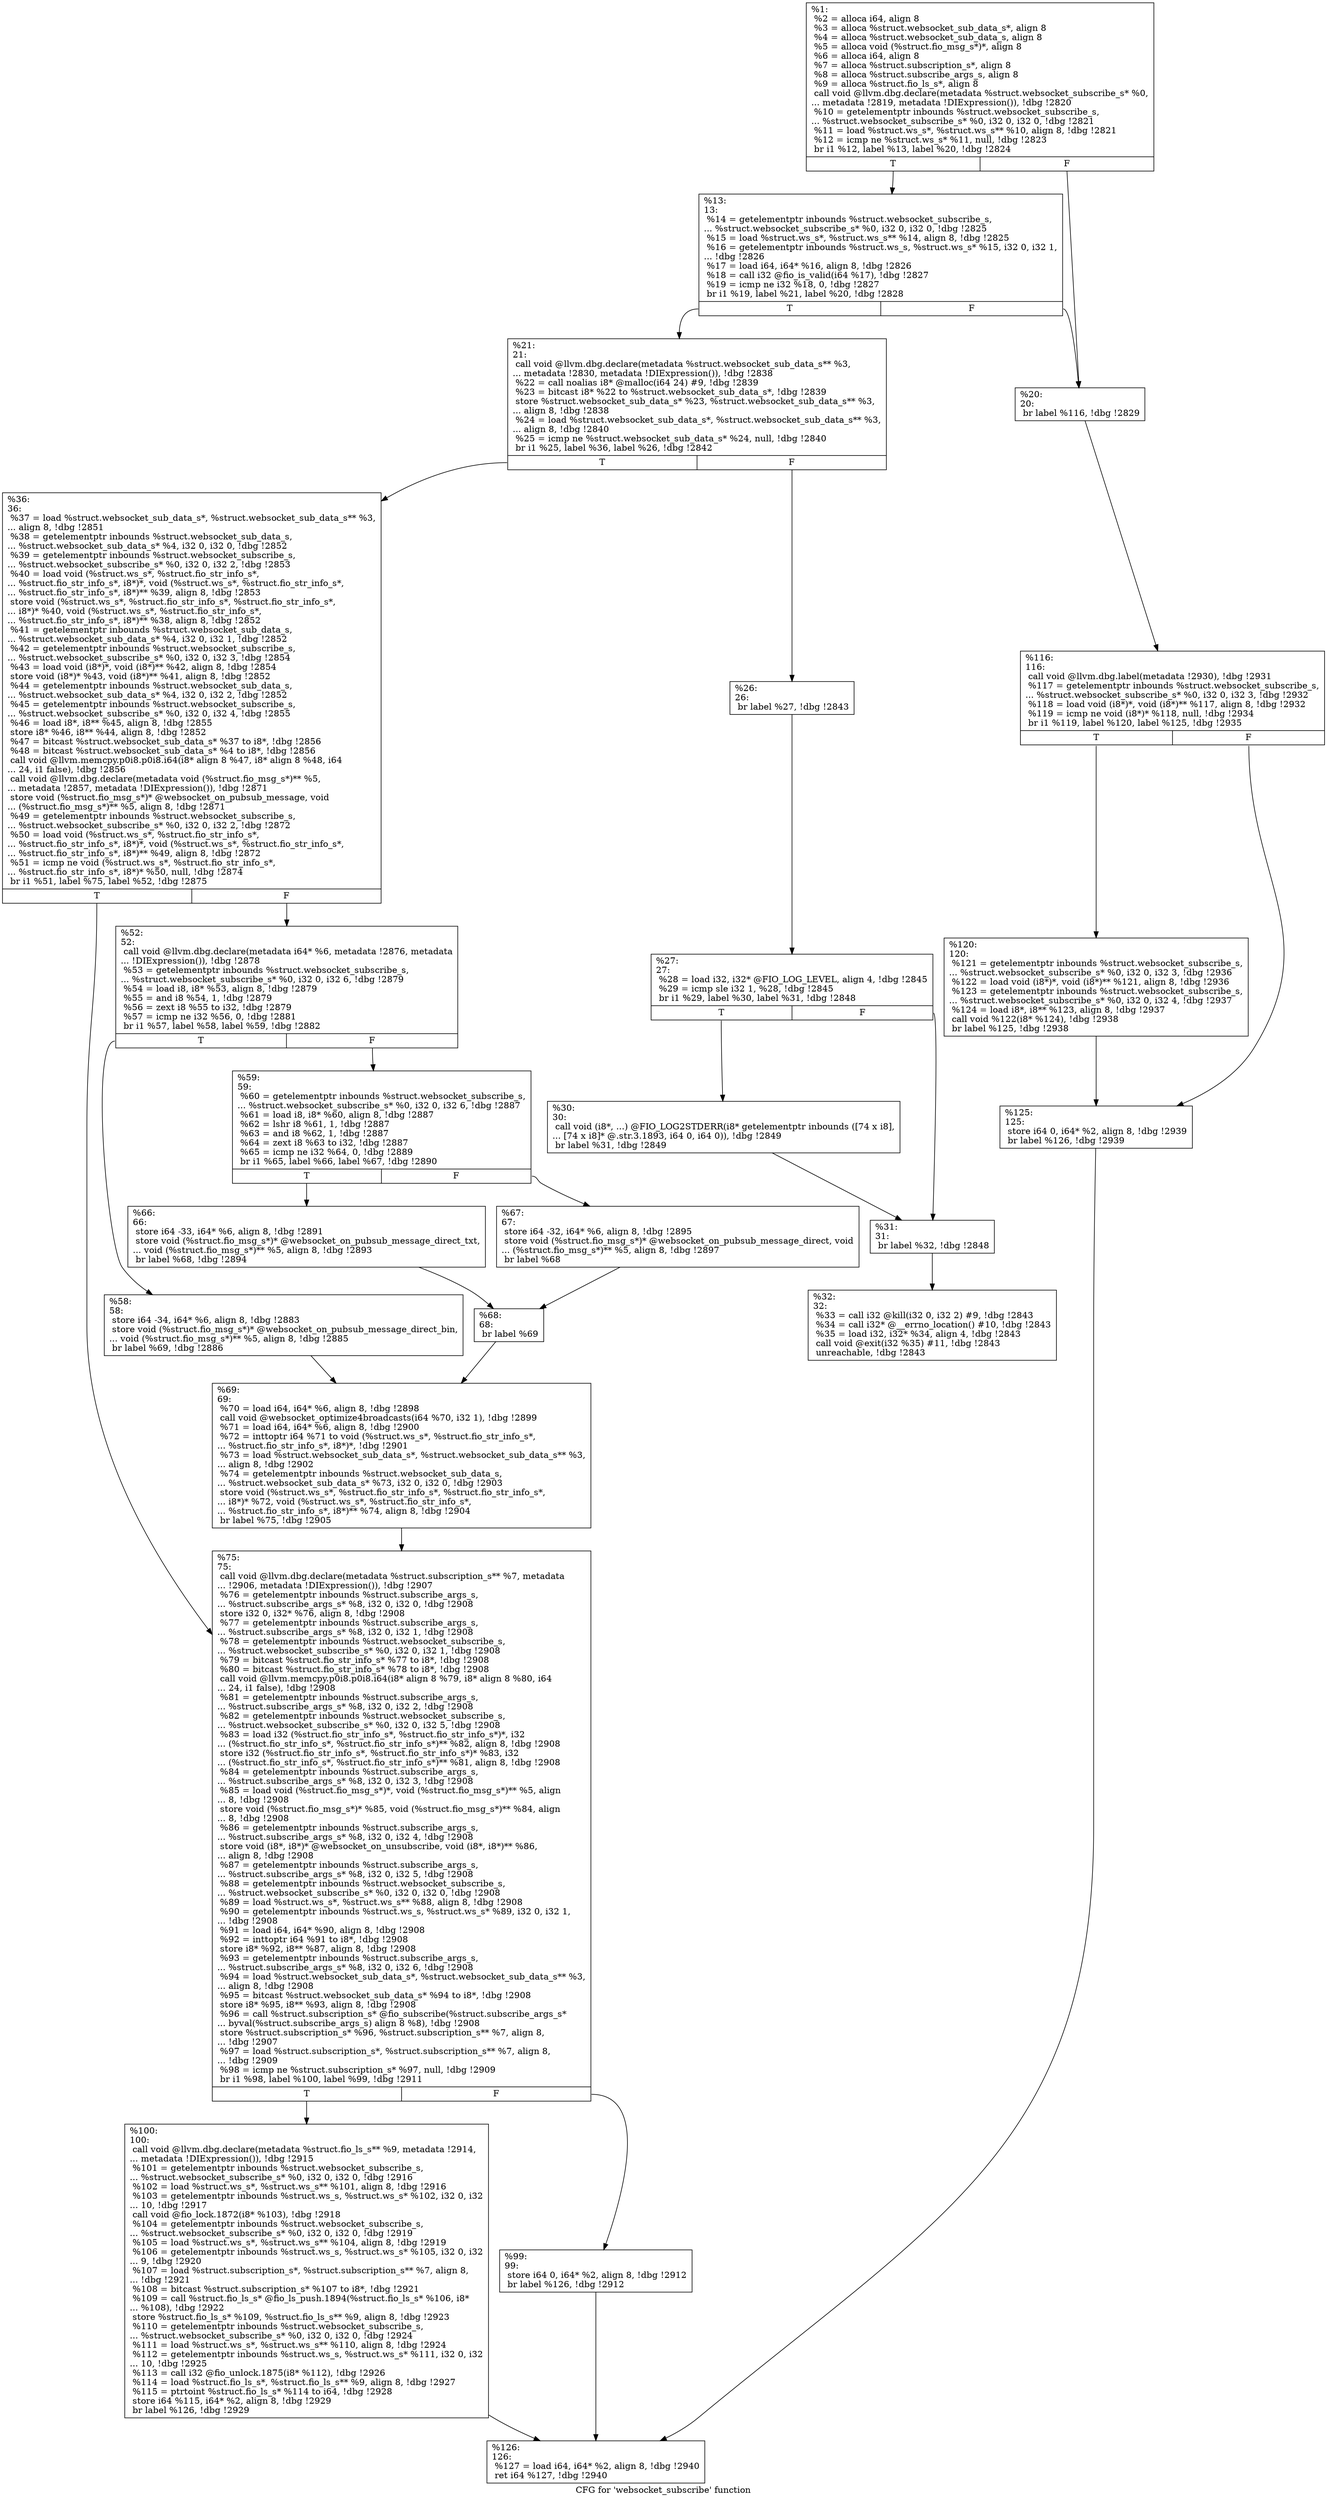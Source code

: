 digraph "CFG for 'websocket_subscribe' function" {
	label="CFG for 'websocket_subscribe' function";

	Node0x556851ed5970 [shape=record,label="{%1:\l  %2 = alloca i64, align 8\l  %3 = alloca %struct.websocket_sub_data_s*, align 8\l  %4 = alloca %struct.websocket_sub_data_s, align 8\l  %5 = alloca void (%struct.fio_msg_s*)*, align 8\l  %6 = alloca i64, align 8\l  %7 = alloca %struct.subscription_s*, align 8\l  %8 = alloca %struct.subscribe_args_s, align 8\l  %9 = alloca %struct.fio_ls_s*, align 8\l  call void @llvm.dbg.declare(metadata %struct.websocket_subscribe_s* %0,\l... metadata !2819, metadata !DIExpression()), !dbg !2820\l  %10 = getelementptr inbounds %struct.websocket_subscribe_s,\l... %struct.websocket_subscribe_s* %0, i32 0, i32 0, !dbg !2821\l  %11 = load %struct.ws_s*, %struct.ws_s** %10, align 8, !dbg !2821\l  %12 = icmp ne %struct.ws_s* %11, null, !dbg !2823\l  br i1 %12, label %13, label %20, !dbg !2824\l|{<s0>T|<s1>F}}"];
	Node0x556851ed5970:s0 -> Node0x556851ed5ac0;
	Node0x556851ed5970:s1 -> Node0x556851ed5b10;
	Node0x556851ed5ac0 [shape=record,label="{%13:\l13:                                               \l  %14 = getelementptr inbounds %struct.websocket_subscribe_s,\l... %struct.websocket_subscribe_s* %0, i32 0, i32 0, !dbg !2825\l  %15 = load %struct.ws_s*, %struct.ws_s** %14, align 8, !dbg !2825\l  %16 = getelementptr inbounds %struct.ws_s, %struct.ws_s* %15, i32 0, i32 1,\l... !dbg !2826\l  %17 = load i64, i64* %16, align 8, !dbg !2826\l  %18 = call i32 @fio_is_valid(i64 %17), !dbg !2827\l  %19 = icmp ne i32 %18, 0, !dbg !2827\l  br i1 %19, label %21, label %20, !dbg !2828\l|{<s0>T|<s1>F}}"];
	Node0x556851ed5ac0:s0 -> Node0x556851ed5b60;
	Node0x556851ed5ac0:s1 -> Node0x556851ed5b10;
	Node0x556851ed5b10 [shape=record,label="{%20:\l20:                                               \l  br label %116, !dbg !2829\l}"];
	Node0x556851ed5b10 -> Node0x556851ed60b0;
	Node0x556851ed5b60 [shape=record,label="{%21:\l21:                                               \l  call void @llvm.dbg.declare(metadata %struct.websocket_sub_data_s** %3,\l... metadata !2830, metadata !DIExpression()), !dbg !2838\l  %22 = call noalias i8* @malloc(i64 24) #9, !dbg !2839\l  %23 = bitcast i8* %22 to %struct.websocket_sub_data_s*, !dbg !2839\l  store %struct.websocket_sub_data_s* %23, %struct.websocket_sub_data_s** %3,\l... align 8, !dbg !2838\l  %24 = load %struct.websocket_sub_data_s*, %struct.websocket_sub_data_s** %3,\l... align 8, !dbg !2840\l  %25 = icmp ne %struct.websocket_sub_data_s* %24, null, !dbg !2840\l  br i1 %25, label %36, label %26, !dbg !2842\l|{<s0>T|<s1>F}}"];
	Node0x556851ed5b60:s0 -> Node0x556851ed5d40;
	Node0x556851ed5b60:s1 -> Node0x556851ed5bb0;
	Node0x556851ed5bb0 [shape=record,label="{%26:\l26:                                               \l  br label %27, !dbg !2843\l}"];
	Node0x556851ed5bb0 -> Node0x556851ed5c00;
	Node0x556851ed5c00 [shape=record,label="{%27:\l27:                                               \l  %28 = load i32, i32* @FIO_LOG_LEVEL, align 4, !dbg !2845\l  %29 = icmp sle i32 1, %28, !dbg !2845\l  br i1 %29, label %30, label %31, !dbg !2848\l|{<s0>T|<s1>F}}"];
	Node0x556851ed5c00:s0 -> Node0x556851ed5c50;
	Node0x556851ed5c00:s1 -> Node0x556851ed5ca0;
	Node0x556851ed5c50 [shape=record,label="{%30:\l30:                                               \l  call void (i8*, ...) @FIO_LOG2STDERR(i8* getelementptr inbounds ([74 x i8],\l... [74 x i8]* @.str.3.1893, i64 0, i64 0)), !dbg !2849\l  br label %31, !dbg !2849\l}"];
	Node0x556851ed5c50 -> Node0x556851ed5ca0;
	Node0x556851ed5ca0 [shape=record,label="{%31:\l31:                                               \l  br label %32, !dbg !2848\l}"];
	Node0x556851ed5ca0 -> Node0x556851ed5cf0;
	Node0x556851ed5cf0 [shape=record,label="{%32:\l32:                                               \l  %33 = call i32 @kill(i32 0, i32 2) #9, !dbg !2843\l  %34 = call i32* @__errno_location() #10, !dbg !2843\l  %35 = load i32, i32* %34, align 4, !dbg !2843\l  call void @exit(i32 %35) #11, !dbg !2843\l  unreachable, !dbg !2843\l}"];
	Node0x556851ed5d40 [shape=record,label="{%36:\l36:                                               \l  %37 = load %struct.websocket_sub_data_s*, %struct.websocket_sub_data_s** %3,\l... align 8, !dbg !2851\l  %38 = getelementptr inbounds %struct.websocket_sub_data_s,\l... %struct.websocket_sub_data_s* %4, i32 0, i32 0, !dbg !2852\l  %39 = getelementptr inbounds %struct.websocket_subscribe_s,\l... %struct.websocket_subscribe_s* %0, i32 0, i32 2, !dbg !2853\l  %40 = load void (%struct.ws_s*, %struct.fio_str_info_s*,\l... %struct.fio_str_info_s*, i8*)*, void (%struct.ws_s*, %struct.fio_str_info_s*,\l... %struct.fio_str_info_s*, i8*)** %39, align 8, !dbg !2853\l  store void (%struct.ws_s*, %struct.fio_str_info_s*, %struct.fio_str_info_s*,\l... i8*)* %40, void (%struct.ws_s*, %struct.fio_str_info_s*,\l... %struct.fio_str_info_s*, i8*)** %38, align 8, !dbg !2852\l  %41 = getelementptr inbounds %struct.websocket_sub_data_s,\l... %struct.websocket_sub_data_s* %4, i32 0, i32 1, !dbg !2852\l  %42 = getelementptr inbounds %struct.websocket_subscribe_s,\l... %struct.websocket_subscribe_s* %0, i32 0, i32 3, !dbg !2854\l  %43 = load void (i8*)*, void (i8*)** %42, align 8, !dbg !2854\l  store void (i8*)* %43, void (i8*)** %41, align 8, !dbg !2852\l  %44 = getelementptr inbounds %struct.websocket_sub_data_s,\l... %struct.websocket_sub_data_s* %4, i32 0, i32 2, !dbg !2852\l  %45 = getelementptr inbounds %struct.websocket_subscribe_s,\l... %struct.websocket_subscribe_s* %0, i32 0, i32 4, !dbg !2855\l  %46 = load i8*, i8** %45, align 8, !dbg !2855\l  store i8* %46, i8** %44, align 8, !dbg !2852\l  %47 = bitcast %struct.websocket_sub_data_s* %37 to i8*, !dbg !2856\l  %48 = bitcast %struct.websocket_sub_data_s* %4 to i8*, !dbg !2856\l  call void @llvm.memcpy.p0i8.p0i8.i64(i8* align 8 %47, i8* align 8 %48, i64\l... 24, i1 false), !dbg !2856\l  call void @llvm.dbg.declare(metadata void (%struct.fio_msg_s*)** %5,\l... metadata !2857, metadata !DIExpression()), !dbg !2871\l  store void (%struct.fio_msg_s*)* @websocket_on_pubsub_message, void\l... (%struct.fio_msg_s*)** %5, align 8, !dbg !2871\l  %49 = getelementptr inbounds %struct.websocket_subscribe_s,\l... %struct.websocket_subscribe_s* %0, i32 0, i32 2, !dbg !2872\l  %50 = load void (%struct.ws_s*, %struct.fio_str_info_s*,\l... %struct.fio_str_info_s*, i8*)*, void (%struct.ws_s*, %struct.fio_str_info_s*,\l... %struct.fio_str_info_s*, i8*)** %49, align 8, !dbg !2872\l  %51 = icmp ne void (%struct.ws_s*, %struct.fio_str_info_s*,\l... %struct.fio_str_info_s*, i8*)* %50, null, !dbg !2874\l  br i1 %51, label %75, label %52, !dbg !2875\l|{<s0>T|<s1>F}}"];
	Node0x556851ed5d40:s0 -> Node0x556851ed5fc0;
	Node0x556851ed5d40:s1 -> Node0x556851ed5d90;
	Node0x556851ed5d90 [shape=record,label="{%52:\l52:                                               \l  call void @llvm.dbg.declare(metadata i64* %6, metadata !2876, metadata\l... !DIExpression()), !dbg !2878\l  %53 = getelementptr inbounds %struct.websocket_subscribe_s,\l... %struct.websocket_subscribe_s* %0, i32 0, i32 6, !dbg !2879\l  %54 = load i8, i8* %53, align 8, !dbg !2879\l  %55 = and i8 %54, 1, !dbg !2879\l  %56 = zext i8 %55 to i32, !dbg !2879\l  %57 = icmp ne i32 %56, 0, !dbg !2881\l  br i1 %57, label %58, label %59, !dbg !2882\l|{<s0>T|<s1>F}}"];
	Node0x556851ed5d90:s0 -> Node0x556851ed5de0;
	Node0x556851ed5d90:s1 -> Node0x556851ed5e30;
	Node0x556851ed5de0 [shape=record,label="{%58:\l58:                                               \l  store i64 -34, i64* %6, align 8, !dbg !2883\l  store void (%struct.fio_msg_s*)* @websocket_on_pubsub_message_direct_bin,\l... void (%struct.fio_msg_s*)** %5, align 8, !dbg !2885\l  br label %69, !dbg !2886\l}"];
	Node0x556851ed5de0 -> Node0x556851ed5f70;
	Node0x556851ed5e30 [shape=record,label="{%59:\l59:                                               \l  %60 = getelementptr inbounds %struct.websocket_subscribe_s,\l... %struct.websocket_subscribe_s* %0, i32 0, i32 6, !dbg !2887\l  %61 = load i8, i8* %60, align 8, !dbg !2887\l  %62 = lshr i8 %61, 1, !dbg !2887\l  %63 = and i8 %62, 1, !dbg !2887\l  %64 = zext i8 %63 to i32, !dbg !2887\l  %65 = icmp ne i32 %64, 0, !dbg !2889\l  br i1 %65, label %66, label %67, !dbg !2890\l|{<s0>T|<s1>F}}"];
	Node0x556851ed5e30:s0 -> Node0x556851ed5e80;
	Node0x556851ed5e30:s1 -> Node0x556851ed5ed0;
	Node0x556851ed5e80 [shape=record,label="{%66:\l66:                                               \l  store i64 -33, i64* %6, align 8, !dbg !2891\l  store void (%struct.fio_msg_s*)* @websocket_on_pubsub_message_direct_txt,\l... void (%struct.fio_msg_s*)** %5, align 8, !dbg !2893\l  br label %68, !dbg !2894\l}"];
	Node0x556851ed5e80 -> Node0x556851ed5f20;
	Node0x556851ed5ed0 [shape=record,label="{%67:\l67:                                               \l  store i64 -32, i64* %6, align 8, !dbg !2895\l  store void (%struct.fio_msg_s*)* @websocket_on_pubsub_message_direct, void\l... (%struct.fio_msg_s*)** %5, align 8, !dbg !2897\l  br label %68\l}"];
	Node0x556851ed5ed0 -> Node0x556851ed5f20;
	Node0x556851ed5f20 [shape=record,label="{%68:\l68:                                               \l  br label %69\l}"];
	Node0x556851ed5f20 -> Node0x556851ed5f70;
	Node0x556851ed5f70 [shape=record,label="{%69:\l69:                                               \l  %70 = load i64, i64* %6, align 8, !dbg !2898\l  call void @websocket_optimize4broadcasts(i64 %70, i32 1), !dbg !2899\l  %71 = load i64, i64* %6, align 8, !dbg !2900\l  %72 = inttoptr i64 %71 to void (%struct.ws_s*, %struct.fio_str_info_s*,\l... %struct.fio_str_info_s*, i8*)*, !dbg !2901\l  %73 = load %struct.websocket_sub_data_s*, %struct.websocket_sub_data_s** %3,\l... align 8, !dbg !2902\l  %74 = getelementptr inbounds %struct.websocket_sub_data_s,\l... %struct.websocket_sub_data_s* %73, i32 0, i32 0, !dbg !2903\l  store void (%struct.ws_s*, %struct.fio_str_info_s*, %struct.fio_str_info_s*,\l... i8*)* %72, void (%struct.ws_s*, %struct.fio_str_info_s*,\l... %struct.fio_str_info_s*, i8*)** %74, align 8, !dbg !2904\l  br label %75, !dbg !2905\l}"];
	Node0x556851ed5f70 -> Node0x556851ed5fc0;
	Node0x556851ed5fc0 [shape=record,label="{%75:\l75:                                               \l  call void @llvm.dbg.declare(metadata %struct.subscription_s** %7, metadata\l... !2906, metadata !DIExpression()), !dbg !2907\l  %76 = getelementptr inbounds %struct.subscribe_args_s,\l... %struct.subscribe_args_s* %8, i32 0, i32 0, !dbg !2908\l  store i32 0, i32* %76, align 8, !dbg !2908\l  %77 = getelementptr inbounds %struct.subscribe_args_s,\l... %struct.subscribe_args_s* %8, i32 0, i32 1, !dbg !2908\l  %78 = getelementptr inbounds %struct.websocket_subscribe_s,\l... %struct.websocket_subscribe_s* %0, i32 0, i32 1, !dbg !2908\l  %79 = bitcast %struct.fio_str_info_s* %77 to i8*, !dbg !2908\l  %80 = bitcast %struct.fio_str_info_s* %78 to i8*, !dbg !2908\l  call void @llvm.memcpy.p0i8.p0i8.i64(i8* align 8 %79, i8* align 8 %80, i64\l... 24, i1 false), !dbg !2908\l  %81 = getelementptr inbounds %struct.subscribe_args_s,\l... %struct.subscribe_args_s* %8, i32 0, i32 2, !dbg !2908\l  %82 = getelementptr inbounds %struct.websocket_subscribe_s,\l... %struct.websocket_subscribe_s* %0, i32 0, i32 5, !dbg !2908\l  %83 = load i32 (%struct.fio_str_info_s*, %struct.fio_str_info_s*)*, i32\l... (%struct.fio_str_info_s*, %struct.fio_str_info_s*)** %82, align 8, !dbg !2908\l  store i32 (%struct.fio_str_info_s*, %struct.fio_str_info_s*)* %83, i32\l... (%struct.fio_str_info_s*, %struct.fio_str_info_s*)** %81, align 8, !dbg !2908\l  %84 = getelementptr inbounds %struct.subscribe_args_s,\l... %struct.subscribe_args_s* %8, i32 0, i32 3, !dbg !2908\l  %85 = load void (%struct.fio_msg_s*)*, void (%struct.fio_msg_s*)** %5, align\l... 8, !dbg !2908\l  store void (%struct.fio_msg_s*)* %85, void (%struct.fio_msg_s*)** %84, align\l... 8, !dbg !2908\l  %86 = getelementptr inbounds %struct.subscribe_args_s,\l... %struct.subscribe_args_s* %8, i32 0, i32 4, !dbg !2908\l  store void (i8*, i8*)* @websocket_on_unsubscribe, void (i8*, i8*)** %86,\l... align 8, !dbg !2908\l  %87 = getelementptr inbounds %struct.subscribe_args_s,\l... %struct.subscribe_args_s* %8, i32 0, i32 5, !dbg !2908\l  %88 = getelementptr inbounds %struct.websocket_subscribe_s,\l... %struct.websocket_subscribe_s* %0, i32 0, i32 0, !dbg !2908\l  %89 = load %struct.ws_s*, %struct.ws_s** %88, align 8, !dbg !2908\l  %90 = getelementptr inbounds %struct.ws_s, %struct.ws_s* %89, i32 0, i32 1,\l... !dbg !2908\l  %91 = load i64, i64* %90, align 8, !dbg !2908\l  %92 = inttoptr i64 %91 to i8*, !dbg !2908\l  store i8* %92, i8** %87, align 8, !dbg !2908\l  %93 = getelementptr inbounds %struct.subscribe_args_s,\l... %struct.subscribe_args_s* %8, i32 0, i32 6, !dbg !2908\l  %94 = load %struct.websocket_sub_data_s*, %struct.websocket_sub_data_s** %3,\l... align 8, !dbg !2908\l  %95 = bitcast %struct.websocket_sub_data_s* %94 to i8*, !dbg !2908\l  store i8* %95, i8** %93, align 8, !dbg !2908\l  %96 = call %struct.subscription_s* @fio_subscribe(%struct.subscribe_args_s*\l... byval(%struct.subscribe_args_s) align 8 %8), !dbg !2908\l  store %struct.subscription_s* %96, %struct.subscription_s** %7, align 8,\l... !dbg !2907\l  %97 = load %struct.subscription_s*, %struct.subscription_s** %7, align 8,\l... !dbg !2909\l  %98 = icmp ne %struct.subscription_s* %97, null, !dbg !2909\l  br i1 %98, label %100, label %99, !dbg !2911\l|{<s0>T|<s1>F}}"];
	Node0x556851ed5fc0:s0 -> Node0x556851ed6060;
	Node0x556851ed5fc0:s1 -> Node0x556851ed6010;
	Node0x556851ed6010 [shape=record,label="{%99:\l99:                                               \l  store i64 0, i64* %2, align 8, !dbg !2912\l  br label %126, !dbg !2912\l}"];
	Node0x556851ed6010 -> Node0x556851ed61a0;
	Node0x556851ed6060 [shape=record,label="{%100:\l100:                                              \l  call void @llvm.dbg.declare(metadata %struct.fio_ls_s** %9, metadata !2914,\l... metadata !DIExpression()), !dbg !2915\l  %101 = getelementptr inbounds %struct.websocket_subscribe_s,\l... %struct.websocket_subscribe_s* %0, i32 0, i32 0, !dbg !2916\l  %102 = load %struct.ws_s*, %struct.ws_s** %101, align 8, !dbg !2916\l  %103 = getelementptr inbounds %struct.ws_s, %struct.ws_s* %102, i32 0, i32\l... 10, !dbg !2917\l  call void @fio_lock.1872(i8* %103), !dbg !2918\l  %104 = getelementptr inbounds %struct.websocket_subscribe_s,\l... %struct.websocket_subscribe_s* %0, i32 0, i32 0, !dbg !2919\l  %105 = load %struct.ws_s*, %struct.ws_s** %104, align 8, !dbg !2919\l  %106 = getelementptr inbounds %struct.ws_s, %struct.ws_s* %105, i32 0, i32\l... 9, !dbg !2920\l  %107 = load %struct.subscription_s*, %struct.subscription_s** %7, align 8,\l... !dbg !2921\l  %108 = bitcast %struct.subscription_s* %107 to i8*, !dbg !2921\l  %109 = call %struct.fio_ls_s* @fio_ls_push.1894(%struct.fio_ls_s* %106, i8*\l... %108), !dbg !2922\l  store %struct.fio_ls_s* %109, %struct.fio_ls_s** %9, align 8, !dbg !2923\l  %110 = getelementptr inbounds %struct.websocket_subscribe_s,\l... %struct.websocket_subscribe_s* %0, i32 0, i32 0, !dbg !2924\l  %111 = load %struct.ws_s*, %struct.ws_s** %110, align 8, !dbg !2924\l  %112 = getelementptr inbounds %struct.ws_s, %struct.ws_s* %111, i32 0, i32\l... 10, !dbg !2925\l  %113 = call i32 @fio_unlock.1875(i8* %112), !dbg !2926\l  %114 = load %struct.fio_ls_s*, %struct.fio_ls_s** %9, align 8, !dbg !2927\l  %115 = ptrtoint %struct.fio_ls_s* %114 to i64, !dbg !2928\l  store i64 %115, i64* %2, align 8, !dbg !2929\l  br label %126, !dbg !2929\l}"];
	Node0x556851ed6060 -> Node0x556851ed61a0;
	Node0x556851ed60b0 [shape=record,label="{%116:\l116:                                              \l  call void @llvm.dbg.label(metadata !2930), !dbg !2931\l  %117 = getelementptr inbounds %struct.websocket_subscribe_s,\l... %struct.websocket_subscribe_s* %0, i32 0, i32 3, !dbg !2932\l  %118 = load void (i8*)*, void (i8*)** %117, align 8, !dbg !2932\l  %119 = icmp ne void (i8*)* %118, null, !dbg !2934\l  br i1 %119, label %120, label %125, !dbg !2935\l|{<s0>T|<s1>F}}"];
	Node0x556851ed60b0:s0 -> Node0x556851ed6100;
	Node0x556851ed60b0:s1 -> Node0x556851ed6150;
	Node0x556851ed6100 [shape=record,label="{%120:\l120:                                              \l  %121 = getelementptr inbounds %struct.websocket_subscribe_s,\l... %struct.websocket_subscribe_s* %0, i32 0, i32 3, !dbg !2936\l  %122 = load void (i8*)*, void (i8*)** %121, align 8, !dbg !2936\l  %123 = getelementptr inbounds %struct.websocket_subscribe_s,\l... %struct.websocket_subscribe_s* %0, i32 0, i32 4, !dbg !2937\l  %124 = load i8*, i8** %123, align 8, !dbg !2937\l  call void %122(i8* %124), !dbg !2938\l  br label %125, !dbg !2938\l}"];
	Node0x556851ed6100 -> Node0x556851ed6150;
	Node0x556851ed6150 [shape=record,label="{%125:\l125:                                              \l  store i64 0, i64* %2, align 8, !dbg !2939\l  br label %126, !dbg !2939\l}"];
	Node0x556851ed6150 -> Node0x556851ed61a0;
	Node0x556851ed61a0 [shape=record,label="{%126:\l126:                                              \l  %127 = load i64, i64* %2, align 8, !dbg !2940\l  ret i64 %127, !dbg !2940\l}"];
}
